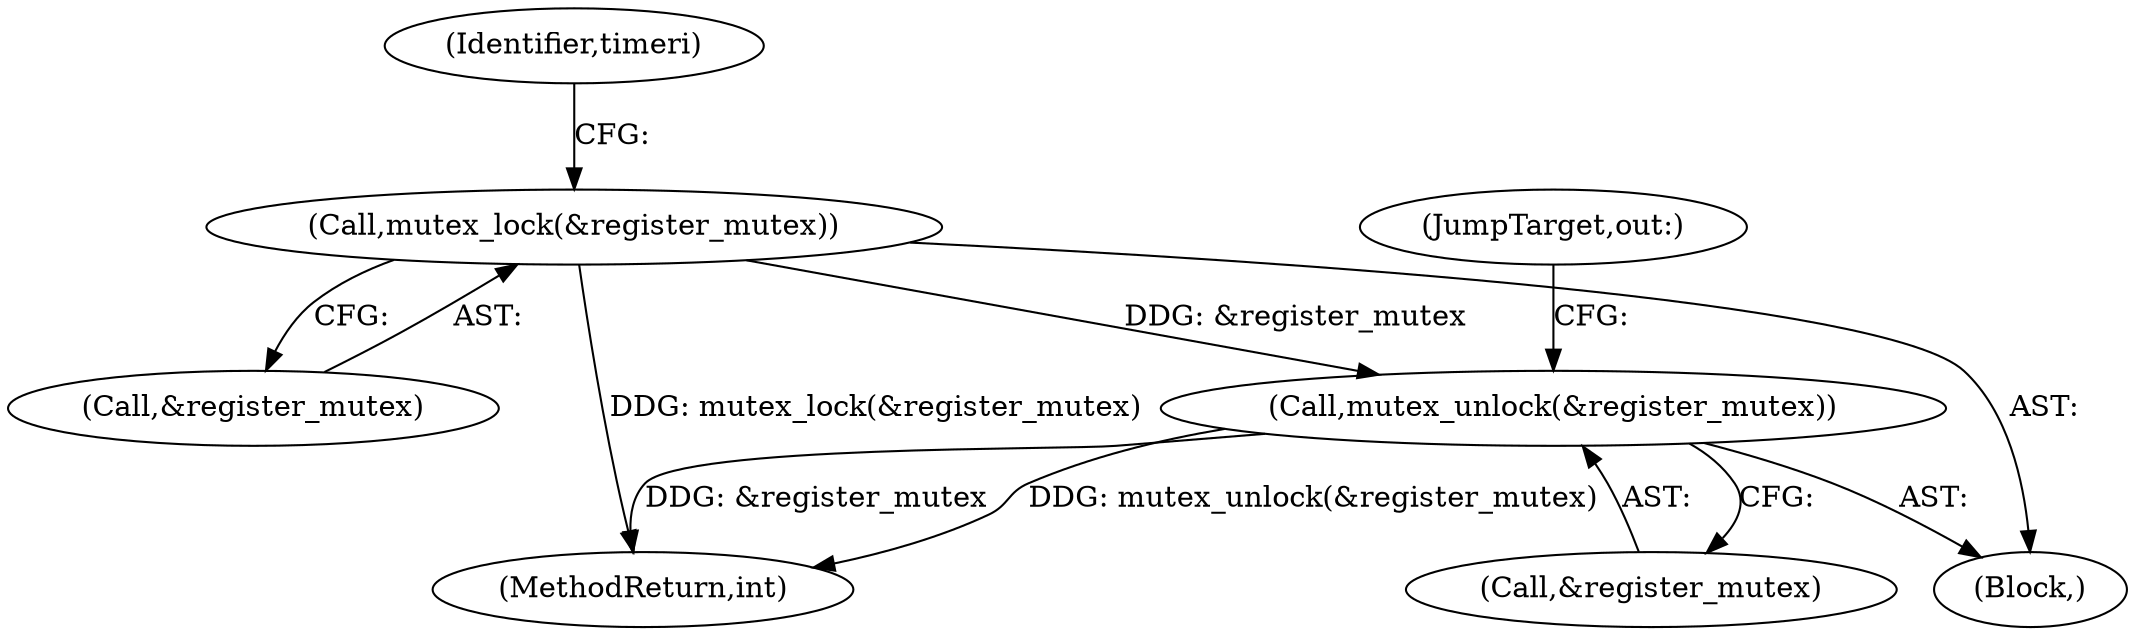 digraph "0_linux_b5a663aa426f4884c71cd8580adae73f33570f0d_1@API" {
"1000202" [label="(Call,mutex_lock(&register_mutex))"];
"1000254" [label="(Call,mutex_unlock(&register_mutex))"];
"1000255" [label="(Call,&register_mutex)"];
"1000203" [label="(Call,&register_mutex)"];
"1000208" [label="(Identifier,timeri)"];
"1000254" [label="(Call,mutex_unlock(&register_mutex))"];
"1000257" [label="(JumpTarget,out:)"];
"1000162" [label="(Block,)"];
"1000202" [label="(Call,mutex_lock(&register_mutex))"];
"1000278" [label="(MethodReturn,int)"];
"1000202" -> "1000162"  [label="AST: "];
"1000202" -> "1000203"  [label="CFG: "];
"1000203" -> "1000202"  [label="AST: "];
"1000208" -> "1000202"  [label="CFG: "];
"1000202" -> "1000278"  [label="DDG: mutex_lock(&register_mutex)"];
"1000202" -> "1000254"  [label="DDG: &register_mutex"];
"1000254" -> "1000162"  [label="AST: "];
"1000254" -> "1000255"  [label="CFG: "];
"1000255" -> "1000254"  [label="AST: "];
"1000257" -> "1000254"  [label="CFG: "];
"1000254" -> "1000278"  [label="DDG: &register_mutex"];
"1000254" -> "1000278"  [label="DDG: mutex_unlock(&register_mutex)"];
}
